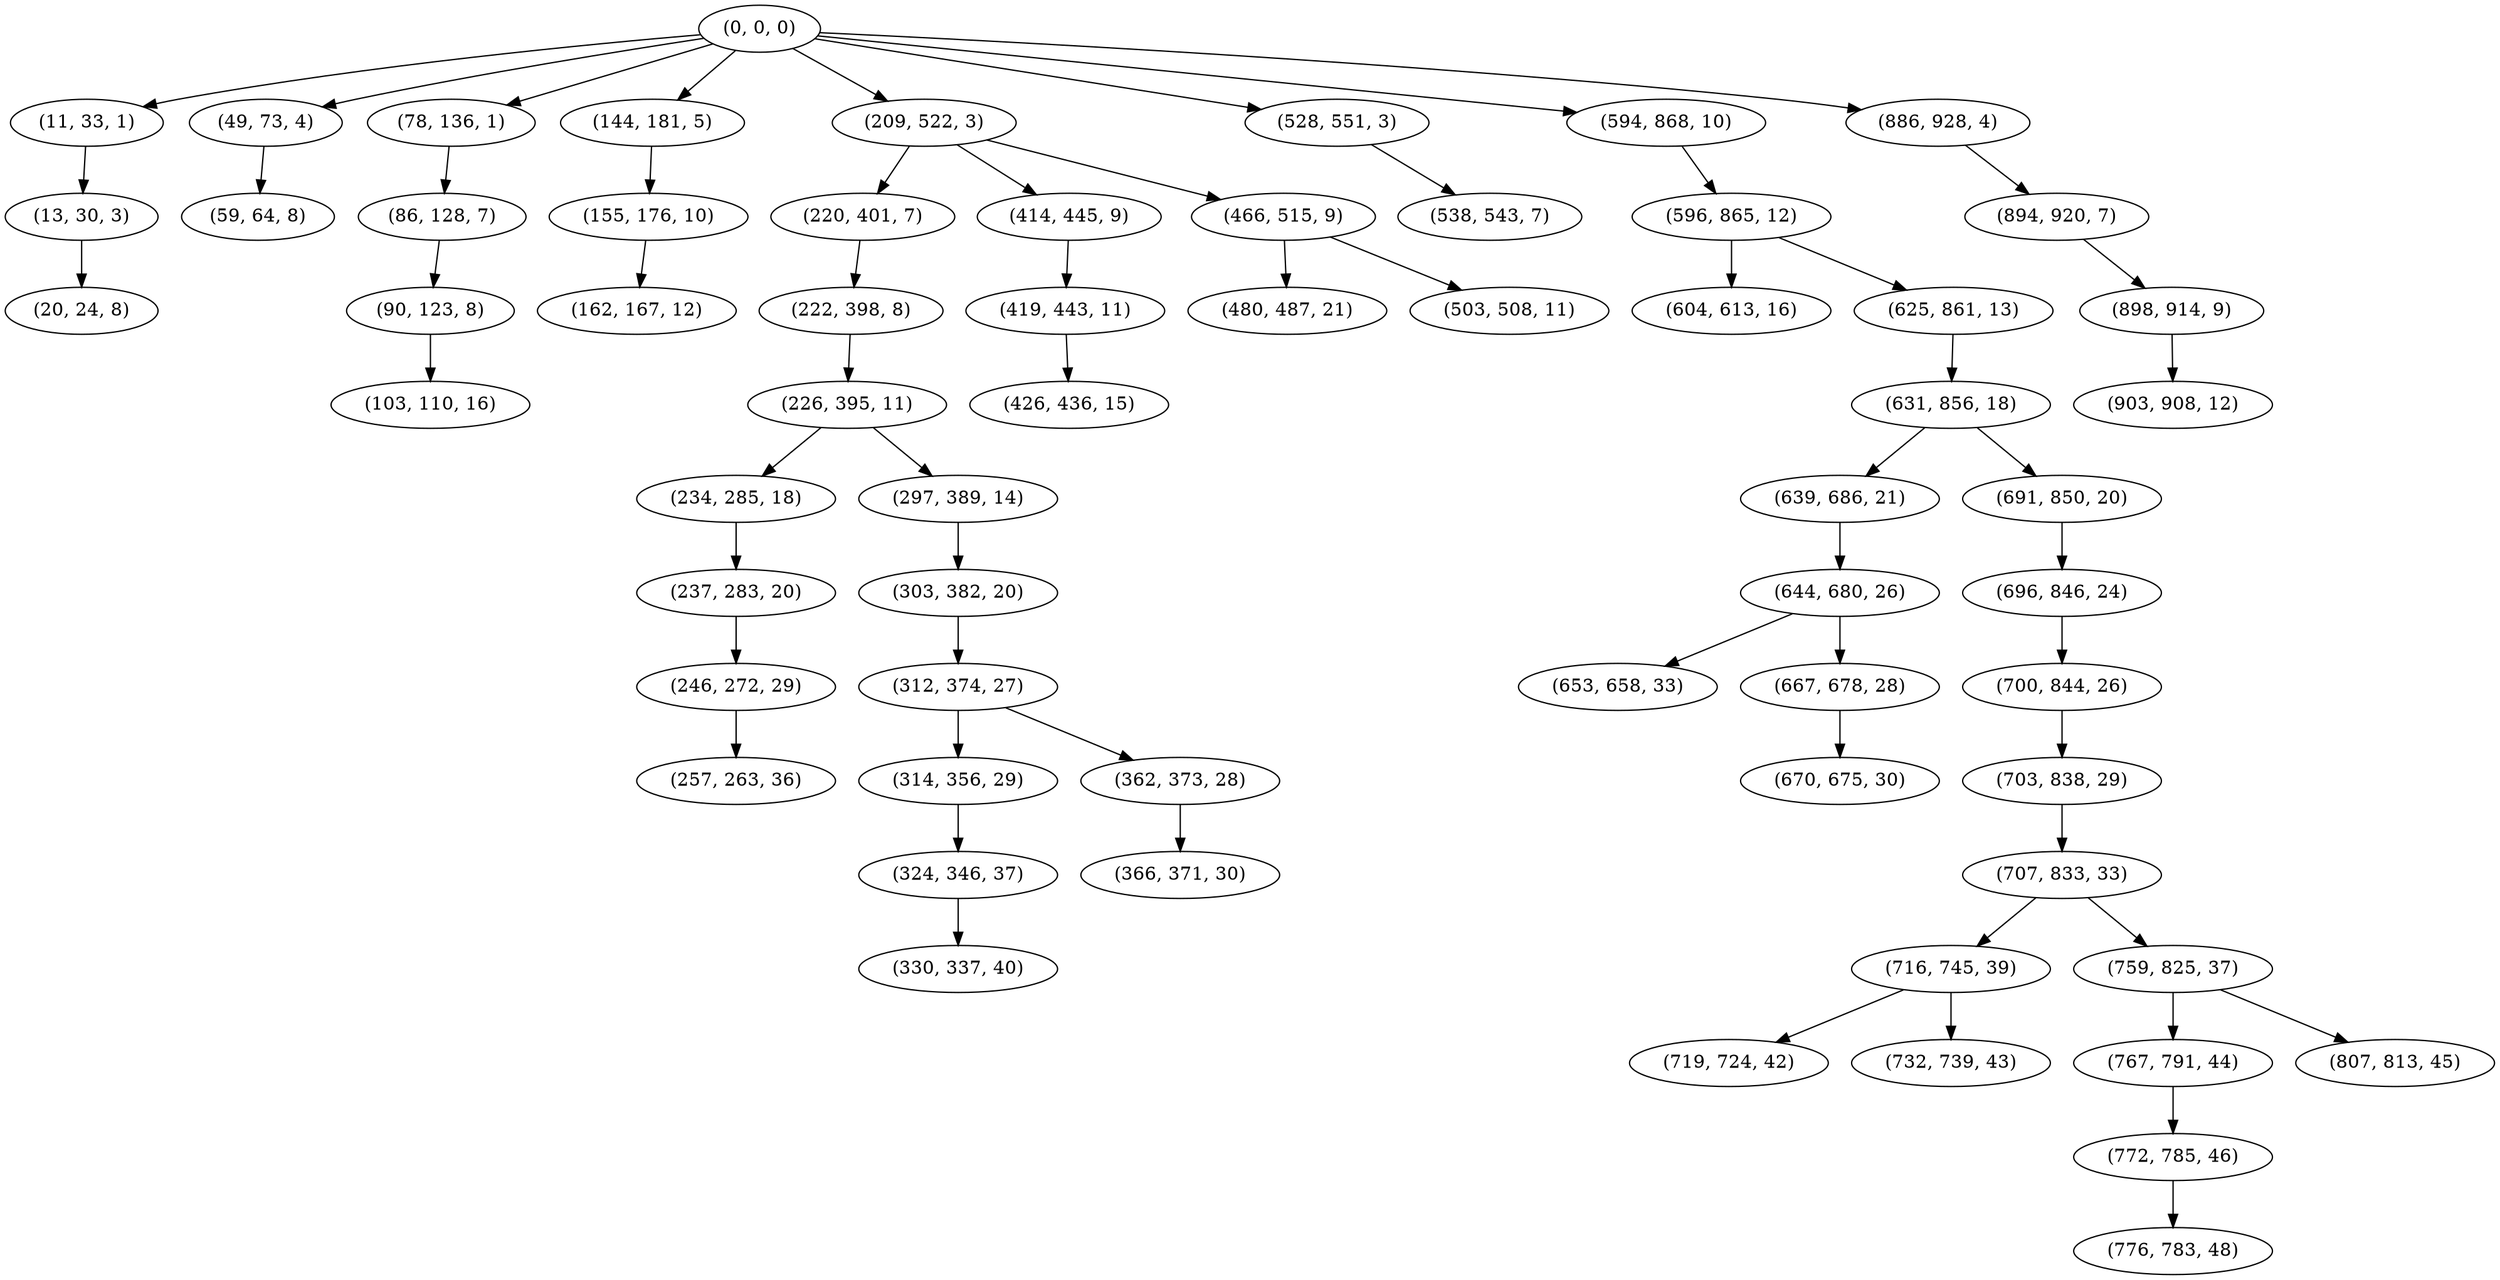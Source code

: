 digraph tree {
    "(0, 0, 0)";
    "(11, 33, 1)";
    "(13, 30, 3)";
    "(20, 24, 8)";
    "(49, 73, 4)";
    "(59, 64, 8)";
    "(78, 136, 1)";
    "(86, 128, 7)";
    "(90, 123, 8)";
    "(103, 110, 16)";
    "(144, 181, 5)";
    "(155, 176, 10)";
    "(162, 167, 12)";
    "(209, 522, 3)";
    "(220, 401, 7)";
    "(222, 398, 8)";
    "(226, 395, 11)";
    "(234, 285, 18)";
    "(237, 283, 20)";
    "(246, 272, 29)";
    "(257, 263, 36)";
    "(297, 389, 14)";
    "(303, 382, 20)";
    "(312, 374, 27)";
    "(314, 356, 29)";
    "(324, 346, 37)";
    "(330, 337, 40)";
    "(362, 373, 28)";
    "(366, 371, 30)";
    "(414, 445, 9)";
    "(419, 443, 11)";
    "(426, 436, 15)";
    "(466, 515, 9)";
    "(480, 487, 21)";
    "(503, 508, 11)";
    "(528, 551, 3)";
    "(538, 543, 7)";
    "(594, 868, 10)";
    "(596, 865, 12)";
    "(604, 613, 16)";
    "(625, 861, 13)";
    "(631, 856, 18)";
    "(639, 686, 21)";
    "(644, 680, 26)";
    "(653, 658, 33)";
    "(667, 678, 28)";
    "(670, 675, 30)";
    "(691, 850, 20)";
    "(696, 846, 24)";
    "(700, 844, 26)";
    "(703, 838, 29)";
    "(707, 833, 33)";
    "(716, 745, 39)";
    "(719, 724, 42)";
    "(732, 739, 43)";
    "(759, 825, 37)";
    "(767, 791, 44)";
    "(772, 785, 46)";
    "(776, 783, 48)";
    "(807, 813, 45)";
    "(886, 928, 4)";
    "(894, 920, 7)";
    "(898, 914, 9)";
    "(903, 908, 12)";
    "(0, 0, 0)" -> "(11, 33, 1)";
    "(0, 0, 0)" -> "(49, 73, 4)";
    "(0, 0, 0)" -> "(78, 136, 1)";
    "(0, 0, 0)" -> "(144, 181, 5)";
    "(0, 0, 0)" -> "(209, 522, 3)";
    "(0, 0, 0)" -> "(528, 551, 3)";
    "(0, 0, 0)" -> "(594, 868, 10)";
    "(0, 0, 0)" -> "(886, 928, 4)";
    "(11, 33, 1)" -> "(13, 30, 3)";
    "(13, 30, 3)" -> "(20, 24, 8)";
    "(49, 73, 4)" -> "(59, 64, 8)";
    "(78, 136, 1)" -> "(86, 128, 7)";
    "(86, 128, 7)" -> "(90, 123, 8)";
    "(90, 123, 8)" -> "(103, 110, 16)";
    "(144, 181, 5)" -> "(155, 176, 10)";
    "(155, 176, 10)" -> "(162, 167, 12)";
    "(209, 522, 3)" -> "(220, 401, 7)";
    "(209, 522, 3)" -> "(414, 445, 9)";
    "(209, 522, 3)" -> "(466, 515, 9)";
    "(220, 401, 7)" -> "(222, 398, 8)";
    "(222, 398, 8)" -> "(226, 395, 11)";
    "(226, 395, 11)" -> "(234, 285, 18)";
    "(226, 395, 11)" -> "(297, 389, 14)";
    "(234, 285, 18)" -> "(237, 283, 20)";
    "(237, 283, 20)" -> "(246, 272, 29)";
    "(246, 272, 29)" -> "(257, 263, 36)";
    "(297, 389, 14)" -> "(303, 382, 20)";
    "(303, 382, 20)" -> "(312, 374, 27)";
    "(312, 374, 27)" -> "(314, 356, 29)";
    "(312, 374, 27)" -> "(362, 373, 28)";
    "(314, 356, 29)" -> "(324, 346, 37)";
    "(324, 346, 37)" -> "(330, 337, 40)";
    "(362, 373, 28)" -> "(366, 371, 30)";
    "(414, 445, 9)" -> "(419, 443, 11)";
    "(419, 443, 11)" -> "(426, 436, 15)";
    "(466, 515, 9)" -> "(480, 487, 21)";
    "(466, 515, 9)" -> "(503, 508, 11)";
    "(528, 551, 3)" -> "(538, 543, 7)";
    "(594, 868, 10)" -> "(596, 865, 12)";
    "(596, 865, 12)" -> "(604, 613, 16)";
    "(596, 865, 12)" -> "(625, 861, 13)";
    "(625, 861, 13)" -> "(631, 856, 18)";
    "(631, 856, 18)" -> "(639, 686, 21)";
    "(631, 856, 18)" -> "(691, 850, 20)";
    "(639, 686, 21)" -> "(644, 680, 26)";
    "(644, 680, 26)" -> "(653, 658, 33)";
    "(644, 680, 26)" -> "(667, 678, 28)";
    "(667, 678, 28)" -> "(670, 675, 30)";
    "(691, 850, 20)" -> "(696, 846, 24)";
    "(696, 846, 24)" -> "(700, 844, 26)";
    "(700, 844, 26)" -> "(703, 838, 29)";
    "(703, 838, 29)" -> "(707, 833, 33)";
    "(707, 833, 33)" -> "(716, 745, 39)";
    "(707, 833, 33)" -> "(759, 825, 37)";
    "(716, 745, 39)" -> "(719, 724, 42)";
    "(716, 745, 39)" -> "(732, 739, 43)";
    "(759, 825, 37)" -> "(767, 791, 44)";
    "(759, 825, 37)" -> "(807, 813, 45)";
    "(767, 791, 44)" -> "(772, 785, 46)";
    "(772, 785, 46)" -> "(776, 783, 48)";
    "(886, 928, 4)" -> "(894, 920, 7)";
    "(894, 920, 7)" -> "(898, 914, 9)";
    "(898, 914, 9)" -> "(903, 908, 12)";
}

